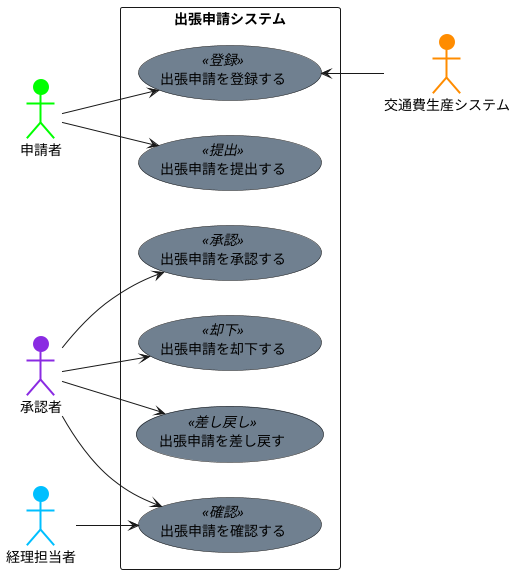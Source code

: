 @startuml 課題2-1
left to right direction
actor 申請者 #00ff00;line:lime;line.bold;
actor 承認者 #8a2be2;line:BlueViolet;line.bold;
actor 経理担当者 #00bfff;line:DeepSkyBlue;line.bold;
actor 交通費生産システム #ff8c00;line:Darkorange;line.bold;
rectangle  出張申請システム {
usecase 出張申請を登録する <<登録>> #708090
usecase 出張申請を提出する <<提出>> #708090
usecase 出張申請を承認する <<承認>> #708090
usecase 出張申請を却下する <<却下>> #708090
usecase 出張申請を差し戻す <<差し戻し>> #708090
usecase 出張申請を確認する <<確認>> #708090
}
申請者 --> 出張申請を登録する
申請者 --> 出張申請を提出する
承認者 --> 出張申請を承認する
承認者 --> 出張申請を却下する
承認者 --> 出張申請を差し戻す
承認者 --> 出張申請を確認する
経理担当者 --> 出張申請を確認する
出張申請を登録する <-- 交通費生産システム
@enduml
